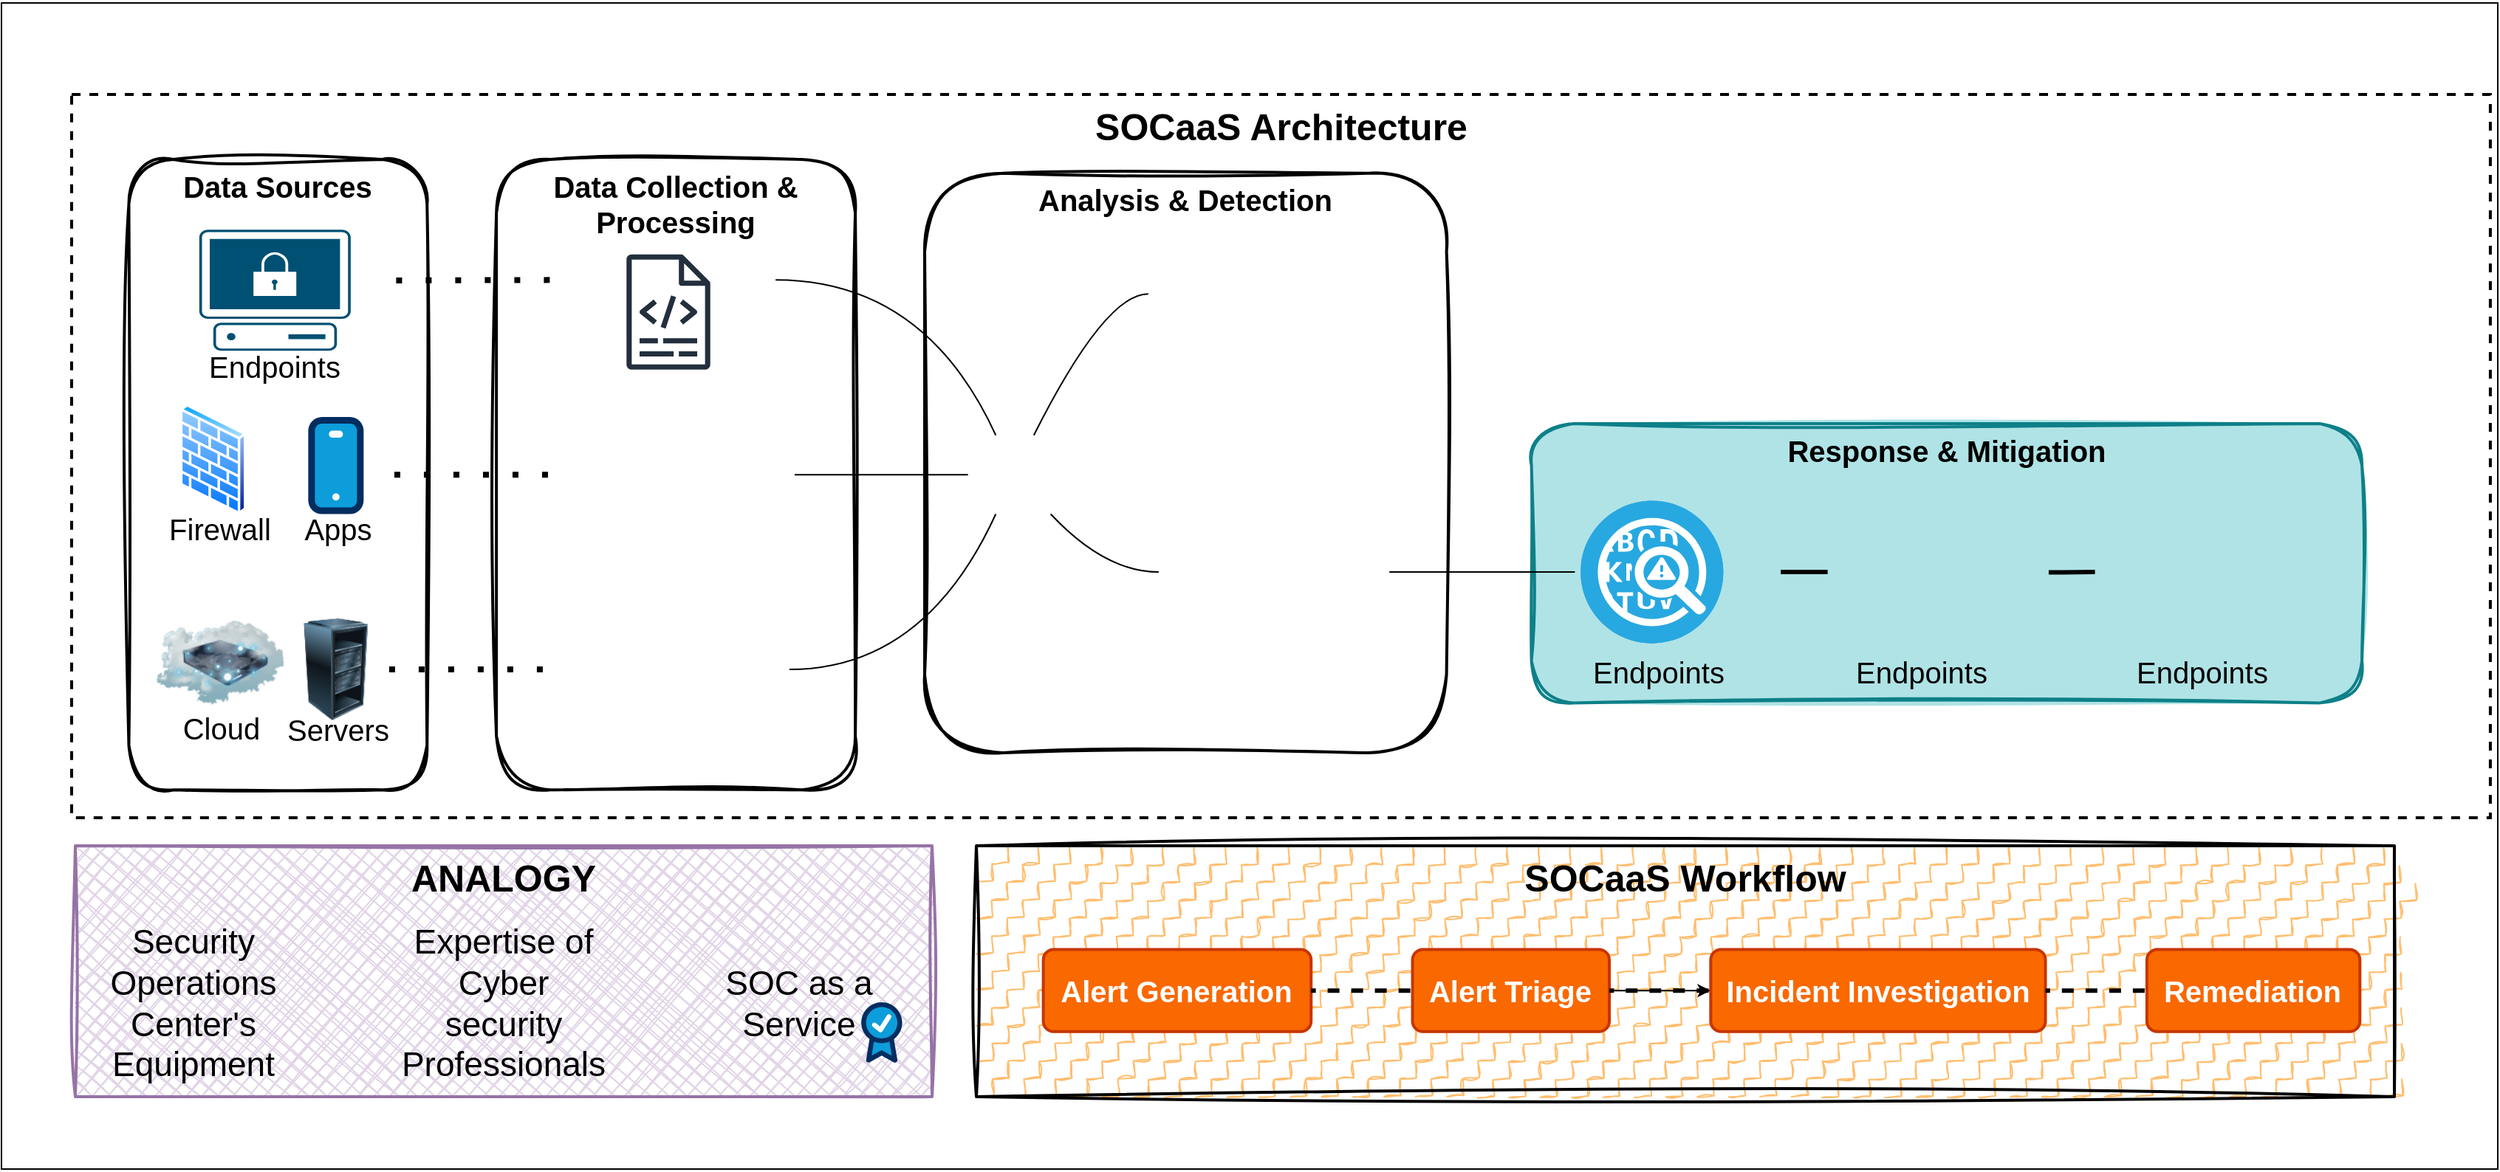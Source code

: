 <mxfile version="24.3.1" type="github">
  <diagram name="Page-1" id="cbZRXVq0jJMvsxt9PghF">
    <mxGraphModel dx="1036" dy="1666" grid="1" gridSize="10" guides="1" tooltips="1" connect="1" arrows="1" fold="1" page="1" pageScale="1" pageWidth="850" pageHeight="1100" math="0" shadow="0">
      <root>
        <mxCell id="0" />
        <mxCell id="1" parent="0" />
        <mxCell id="-EzBxJtzp6bJIT8DUPtm-1" value="" style="rounded=0;whiteSpace=wrap;html=1;fontSize=20;" vertex="1" parent="1">
          <mxGeometry width="1690" height="790" as="geometry" />
        </mxCell>
        <mxCell id="XcT4s9lWVpxsg88r7cg1-38" value="SOCaaS Architecture" style="whiteSpace=wrap;strokeWidth=2;verticalAlign=top;fontSize=25;dashed=1;fontStyle=1;fillStyle=solid;" parent="1" vertex="1">
          <mxGeometry x="47.5" y="62" width="1637.46" height="490" as="geometry" />
        </mxCell>
        <mxCell id="XcT4s9lWVpxsg88r7cg1-39" value="Logs" style="rounded=1;absoluteArcSize=1;arcSize=14;whiteSpace=wrap;strokeWidth=2;fontSize=20;" parent="XcT4s9lWVpxsg88r7cg1-38" vertex="1">
          <mxGeometry x="110.334" y="98.942" width="58.688" height="53.397" as="geometry" />
        </mxCell>
        <mxCell id="XcT4s9lWVpxsg88r7cg1-40" value="Data Sources" style="whiteSpace=wrap;strokeWidth=2;verticalAlign=top;fontSize=20;rounded=1;sketch=1;curveFitting=1;jiggle=2;shadow=0;glass=0;fontStyle=1" parent="XcT4s9lWVpxsg88r7cg1-38" vertex="1">
          <mxGeometry x="38.734" y="43.974" width="201.888" height="427.179" as="geometry" />
        </mxCell>
        <mxCell id="XcT4s9lWVpxsg88r7cg1-41" value="Log Collectors" style="rounded=1;absoluteArcSize=1;arcSize=14;whiteSpace=wrap;strokeWidth=2;fontSize=20;" parent="XcT4s9lWVpxsg88r7cg1-38" vertex="1">
          <mxGeometry x="339.219" y="98.942" width="137.331" height="53.397" as="geometry" />
        </mxCell>
        <mxCell id="XcT4s9lWVpxsg88r7cg1-43" value="Network Sensors" style="rounded=1;absoluteArcSize=1;arcSize=14;whiteSpace=wrap;strokeWidth=2;fontSize=20;" parent="XcT4s9lWVpxsg88r7cg1-38" vertex="1">
          <mxGeometry x="328.655" y="230.865" width="160.806" height="53.397" as="geometry" />
        </mxCell>
        <mxCell id="XcT4s9lWVpxsg88r7cg1-45" value="Endpoint Agents" style="rounded=1;absoluteArcSize=1;arcSize=14;whiteSpace=wrap;strokeWidth=2;fontSize=20;" parent="XcT4s9lWVpxsg88r7cg1-38" vertex="1">
          <mxGeometry x="331.002" y="362.788" width="154.937" height="53.397" as="geometry" />
        </mxCell>
        <mxCell id="XcT4s9lWVpxsg88r7cg1-46" value="SIEM" style="rounded=1;absoluteArcSize=1;arcSize=14;whiteSpace=wrap;strokeWidth=2;fontSize=20;" parent="XcT4s9lWVpxsg88r7cg1-38" vertex="1">
          <mxGeometry x="606.837" y="230.865" width="63.383" height="53.397" as="geometry" />
        </mxCell>
        <mxCell id="XcT4s9lWVpxsg88r7cg1-47" value="Threat Intelligence" style="rounded=1;absoluteArcSize=1;arcSize=14;whiteSpace=wrap;strokeWidth=2;fontSize=20;" parent="XcT4s9lWVpxsg88r7cg1-38" vertex="1">
          <mxGeometry x="728.909" y="108.365" width="172.544" height="53.397" as="geometry" />
        </mxCell>
        <mxCell id="XcT4s9lWVpxsg88r7cg1-48" value="Analytics Engine" style="rounded=1;absoluteArcSize=1;arcSize=14;whiteSpace=wrap;strokeWidth=2;fontSize=20;" parent="XcT4s9lWVpxsg88r7cg1-38" vertex="1">
          <mxGeometry x="735.952" y="296.827" width="156.111" height="53.397" as="geometry" />
        </mxCell>
        <mxCell id="XcT4s9lWVpxsg88r7cg1-49" value="Playbooks" style="rounded=1;absoluteArcSize=1;arcSize=14;whiteSpace=wrap;strokeWidth=2;fontSize=20;" parent="XcT4s9lWVpxsg88r7cg1-38" vertex="1">
          <mxGeometry x="1017.656" y="296.827" width="104.465" height="53.397" as="geometry" />
        </mxCell>
        <mxCell id="XcT4s9lWVpxsg88r7cg1-50" value="Orchestration" style="rounded=1;absoluteArcSize=1;arcSize=14;whiteSpace=wrap;strokeWidth=2;fontSize=20;" parent="XcT4s9lWVpxsg88r7cg1-38" vertex="1">
          <mxGeometry x="1180.809" y="296.827" width="130.288" height="53.397" as="geometry" />
        </mxCell>
        <mxCell id="XcT4s9lWVpxsg88r7cg1-51" value="Response Tools" style="rounded=1;absoluteArcSize=1;arcSize=14;whiteSpace=wrap;strokeWidth=2;fontSize=20;" parent="XcT4s9lWVpxsg88r7cg1-38" vertex="1">
          <mxGeometry x="1369.786" y="296.827" width="151.416" height="53.397" as="geometry" />
        </mxCell>
        <mxCell id="XcT4s9lWVpxsg88r7cg1-52" value="Data Collection &amp; Processing" style="whiteSpace=wrap;strokeWidth=2;verticalAlign=top;fontSize=20;rounded=1;sketch=1;curveFitting=1;jiggle=2;shadow=0;glass=0;fontStyle=1" parent="XcT4s9lWVpxsg88r7cg1-38" vertex="1">
          <mxGeometry x="287.573" y="43.974" width="242.97" height="427.179" as="geometry" />
        </mxCell>
        <mxCell id="XcT4s9lWVpxsg88r7cg1-53" value="Analysis &amp; Detection" style="whiteSpace=wrap;strokeWidth=2;verticalAlign=top;fontSize=20;rounded=1;sketch=1;curveFitting=1;jiggle=2;shadow=0;glass=0;fontStyle=1" parent="XcT4s9lWVpxsg88r7cg1-38" vertex="1">
          <mxGeometry x="577.493" y="53.397" width="353.304" height="392.628" as="geometry" />
        </mxCell>
        <mxCell id="XcT4s9lWVpxsg88r7cg1-54" value="Response &amp; Mitigation" style="whiteSpace=wrap;strokeWidth=2;verticalAlign=top;fontSize=20;rounded=1;sketch=1;curveFitting=1;jiggle=2;shadow=0;glass=0;fontStyle=1;fillColor=#b0e3e6;strokeColor=#0e8088;fillStyle=solid;gradientColor=none;" parent="XcT4s9lWVpxsg88r7cg1-38" vertex="1">
          <mxGeometry x="988.31" y="223" width="562.23" height="189.19" as="geometry" />
        </mxCell>
        <mxCell id="XcT4s9lWVpxsg88r7cg1-55" value="" style="curved=0;startArrow=none;endArrow=none;entryX=0.004;entryY=0.5;rounded=1;fontSize=20;strokeWidth=4;dashed=1;dashPattern=1 4;flowAnimation=1;" parent="XcT4s9lWVpxsg88r7cg1-38" target="XcT4s9lWVpxsg88r7cg1-41" edge="1">
          <mxGeometry relative="1" as="geometry">
            <Array as="points" />
            <mxPoint x="212.5" y="126" as="sourcePoint" />
          </mxGeometry>
        </mxCell>
        <mxCell id="XcT4s9lWVpxsg88r7cg1-56" value="" style="curved=0;startArrow=none;endArrow=none;exitX=0.998;exitY=0.5;entryX=-0.002;entryY=0.5;rounded=1;fontSize=20;strokeWidth=4;dashed=1;dashPattern=1 4;flowAnimation=1;" parent="XcT4s9lWVpxsg88r7cg1-38" target="XcT4s9lWVpxsg88r7cg1-43" edge="1">
          <mxGeometry relative="1" as="geometry">
            <Array as="points" />
            <mxPoint x="211.278" y="257.564" as="sourcePoint" />
          </mxGeometry>
        </mxCell>
        <mxCell id="XcT4s9lWVpxsg88r7cg1-57" value="" style="curved=0;startArrow=none;endArrow=none;exitX=1.001;exitY=0.5;entryX=-0.001;entryY=0.5;rounded=1;fontSize=20;strokeWidth=4;dashed=1;dashPattern=1 4;flowAnimation=1;" parent="XcT4s9lWVpxsg88r7cg1-38" target="XcT4s9lWVpxsg88r7cg1-45" edge="1">
          <mxGeometry relative="1" as="geometry">
            <Array as="points" />
            <mxPoint x="207.757" y="389.487" as="sourcePoint" />
          </mxGeometry>
        </mxCell>
        <mxCell id="XcT4s9lWVpxsg88r7cg1-58" value="" style="curved=1;startArrow=none;endArrow=none;exitX=1.006;exitY=0.5;entryX=0.297;entryY=0;rounded=0;fontSize=20;" parent="XcT4s9lWVpxsg88r7cg1-38" source="XcT4s9lWVpxsg88r7cg1-41" target="XcT4s9lWVpxsg88r7cg1-46" edge="1">
          <mxGeometry relative="1" as="geometry">
            <Array as="points">
              <mxPoint x="577.493" y="125.641" />
            </Array>
          </mxGeometry>
        </mxCell>
        <mxCell id="XcT4s9lWVpxsg88r7cg1-59" value="" style="curved=1;startArrow=none;endArrow=none;exitX=0.997;exitY=0.5;entryX=-0.009;entryY=0.5;rounded=0;fontSize=20;" parent="XcT4s9lWVpxsg88r7cg1-38" source="XcT4s9lWVpxsg88r7cg1-43" target="XcT4s9lWVpxsg88r7cg1-46" edge="1">
          <mxGeometry relative="1" as="geometry">
            <Array as="points" />
          </mxGeometry>
        </mxCell>
        <mxCell id="XcT4s9lWVpxsg88r7cg1-60" value="" style="curved=1;startArrow=none;endArrow=none;exitX=1.003;exitY=0.5;entryX=0.297;entryY=1;rounded=0;fontSize=20;" parent="XcT4s9lWVpxsg88r7cg1-38" source="XcT4s9lWVpxsg88r7cg1-45" target="XcT4s9lWVpxsg88r7cg1-46" edge="1">
          <mxGeometry relative="1" as="geometry">
            <Array as="points">
              <mxPoint x="577.493" y="389.487" />
            </Array>
          </mxGeometry>
        </mxCell>
        <mxCell id="XcT4s9lWVpxsg88r7cg1-61" value="" style="curved=1;startArrow=none;endArrow=none;exitX=0.703;exitY=0;entryX=-0.002;entryY=0.5;rounded=0;fontSize=20;" parent="XcT4s9lWVpxsg88r7cg1-38" source="XcT4s9lWVpxsg88r7cg1-46" target="XcT4s9lWVpxsg88r7cg1-47" edge="1">
          <mxGeometry relative="1" as="geometry">
            <Array as="points">
              <mxPoint x="699.565" y="135.064" />
            </Array>
          </mxGeometry>
        </mxCell>
        <mxCell id="XcT4s9lWVpxsg88r7cg1-62" value="" style="curved=1;startArrow=none;endArrow=none;exitX=0.883;exitY=1;entryX=0.003;entryY=0.5;rounded=0;fontSize=20;" parent="XcT4s9lWVpxsg88r7cg1-38" source="XcT4s9lWVpxsg88r7cg1-46" target="XcT4s9lWVpxsg88r7cg1-48" edge="1">
          <mxGeometry relative="1" as="geometry">
            <Array as="points">
              <mxPoint x="699.565" y="323.526" />
            </Array>
          </mxGeometry>
        </mxCell>
        <mxCell id="XcT4s9lWVpxsg88r7cg1-63" value="" style="curved=1;startArrow=none;endArrow=none;exitX=1.005;exitY=0.5;entryX=0.003;entryY=0.5;rounded=0;fontSize=20;" parent="XcT4s9lWVpxsg88r7cg1-38" source="XcT4s9lWVpxsg88r7cg1-48" target="XcT4s9lWVpxsg88r7cg1-49" edge="1">
          <mxGeometry relative="1" as="geometry">
            <Array as="points" />
          </mxGeometry>
        </mxCell>
        <mxCell id="XcT4s9lWVpxsg88r7cg1-64" value="" style="curved=1;startArrow=none;endArrow=none;exitX=1.001;exitY=0.5;entryX=0.001;entryY=0.5;rounded=0;fontSize=20;strokeWidth=3;flowAnimation=1;dashed=1;dashPattern=12 12;" parent="XcT4s9lWVpxsg88r7cg1-38" edge="1">
          <mxGeometry relative="1" as="geometry">
            <Array as="points" />
            <mxPoint x="1130.121" y="323.526" as="sourcePoint" />
            <mxPoint x="1188.809" y="323.526" as="targetPoint" />
          </mxGeometry>
        </mxCell>
        <mxCell id="XcT4s9lWVpxsg88r7cg1-65" value="" style="curved=1;startArrow=none;endArrow=none;entryX=0.001;entryY=0.5;rounded=0;fontSize=20;strokeWidth=3;flowAnimation=1;dashed=1;dashPattern=12 12;" parent="XcT4s9lWVpxsg88r7cg1-38" target="XcT4s9lWVpxsg88r7cg1-51" edge="1">
          <mxGeometry relative="1" as="geometry">
            <Array as="points" />
            <mxPoint x="1311.5" y="324" as="sourcePoint" />
          </mxGeometry>
        </mxCell>
        <mxCell id="-EzBxJtzp6bJIT8DUPtm-21" value="" style="shape=image;verticalLabelPosition=bottom;labelBackgroundColor=default;verticalAlign=top;aspect=fixed;imageAspect=0;image=https://www.cybervie.com/wp-content/uploads/2018/08/gif-cyberlogo.gif;" vertex="1" parent="XcT4s9lWVpxsg88r7cg1-38">
          <mxGeometry x="-47.5" y="-63.03" width="197.68" height="71" as="geometry" />
        </mxCell>
        <mxCell id="-EzBxJtzp6bJIT8DUPtm-22" value="" style="shape=image;verticalLabelPosition=bottom;labelBackgroundColor=default;verticalAlign=top;aspect=fixed;imageAspect=0;image=https://static.vecteezy.com/system/resources/thumbnails/002/855/165/small/minimalist-social-media-icons-like-comment-share-and-save-icons-social-media-flat-icon-vector.jpg;clipPath=inset(17.71% 9.67% 21.88% 9%);" vertex="1" parent="XcT4s9lWVpxsg88r7cg1-38">
          <mxGeometry x="1448" y="-53" width="187.46" height="44.56" as="geometry" />
        </mxCell>
        <mxCell id="-EzBxJtzp6bJIT8DUPtm-27" value="" style="sketch=0;outlineConnect=0;fontColor=#232F3E;gradientColor=none;fillColor=#232F3D;strokeColor=none;dashed=0;verticalLabelPosition=bottom;verticalAlign=top;align=center;html=1;fontSize=12;fontStyle=0;aspect=fixed;pointerEvents=1;shape=mxgraph.aws4.logs;" vertex="1" parent="XcT4s9lWVpxsg88r7cg1-38">
          <mxGeometry x="375.5" y="108.37" width="57" height="78" as="geometry" />
        </mxCell>
        <mxCell id="-EzBxJtzp6bJIT8DUPtm-28" value="" style="points=[[0.02,0.015,0],[0.5,0,0],[0.98,0.015,0],[1,0.38,0],[0.895,0.98,0],[0.5,1,0],[0.105,0.98,0],[0,0.38,0]];verticalLabelPosition=bottom;sketch=0;html=1;verticalAlign=top;aspect=fixed;align=center;pointerEvents=1;shape=mxgraph.cisco19.secure_endpoint_pc;fillColor=#005073;strokeColor=none;" vertex="1" parent="XcT4s9lWVpxsg88r7cg1-38">
          <mxGeometry x="86.43" y="91.64" width="102.5" height="82" as="geometry" />
        </mxCell>
        <mxCell id="-EzBxJtzp6bJIT8DUPtm-29" value="Endpoints" style="text;html=1;align=center;verticalAlign=middle;whiteSpace=wrap;rounded=0;fontSize=20;" vertex="1" parent="XcT4s9lWVpxsg88r7cg1-38">
          <mxGeometry x="77.68" y="173.64" width="120" height="20" as="geometry" />
        </mxCell>
        <mxCell id="-EzBxJtzp6bJIT8DUPtm-31" value="" style="verticalLabelPosition=bottom;aspect=fixed;html=1;shape=mxgraph.salesforce.apps;" vertex="1" parent="XcT4s9lWVpxsg88r7cg1-38">
          <mxGeometry x="160.18" y="218.47" width="37.5" height="65.79" as="geometry" />
        </mxCell>
        <mxCell id="-EzBxJtzp6bJIT8DUPtm-32" value="Apps" style="text;html=1;align=center;verticalAlign=middle;whiteSpace=wrap;rounded=0;fontSize=20;" vertex="1" parent="XcT4s9lWVpxsg88r7cg1-38">
          <mxGeometry x="120.62" y="284.26" width="120" height="20" as="geometry" />
        </mxCell>
        <mxCell id="-EzBxJtzp6bJIT8DUPtm-33" value="" style="image;aspect=fixed;perimeter=ellipsePerimeter;html=1;align=center;shadow=0;dashed=0;spacingTop=3;image=img/lib/active_directory/firewall.svg;" vertex="1" parent="XcT4s9lWVpxsg88r7cg1-38">
          <mxGeometry x="72.87" y="209.5" width="45.75" height="75" as="geometry" />
        </mxCell>
        <mxCell id="-EzBxJtzp6bJIT8DUPtm-34" value="Firewall" style="text;html=1;align=center;verticalAlign=middle;whiteSpace=wrap;rounded=0;fontSize=20;" vertex="1" parent="XcT4s9lWVpxsg88r7cg1-38">
          <mxGeometry x="40.74" y="284.26" width="120" height="20" as="geometry" />
        </mxCell>
        <mxCell id="-EzBxJtzp6bJIT8DUPtm-36" value="" style="image;html=1;image=img/lib/clip_art/computers/Server_Rack_Partial_128x128.png" vertex="1" parent="XcT4s9lWVpxsg88r7cg1-38">
          <mxGeometry x="143.39" y="354.74" width="71.07" height="69.49" as="geometry" />
        </mxCell>
        <mxCell id="-EzBxJtzp6bJIT8DUPtm-39" value="" style="image;html=1;image=img/lib/clip_art/networking/Cloud_Storage_128x128.png" vertex="1" parent="XcT4s9lWVpxsg88r7cg1-38">
          <mxGeometry x="57.36" y="340.5" width="86.76" height="88.99" as="geometry" />
        </mxCell>
        <mxCell id="-EzBxJtzp6bJIT8DUPtm-40" value="Cloud" style="text;html=1;align=center;verticalAlign=middle;whiteSpace=wrap;rounded=0;fontSize=20;" vertex="1" parent="XcT4s9lWVpxsg88r7cg1-38">
          <mxGeometry x="41.18" y="419.19" width="120" height="20" as="geometry" />
        </mxCell>
        <mxCell id="-EzBxJtzp6bJIT8DUPtm-41" value="Servers" style="text;html=1;align=center;verticalAlign=middle;whiteSpace=wrap;rounded=0;fontSize=20;" vertex="1" parent="XcT4s9lWVpxsg88r7cg1-38">
          <mxGeometry x="120.62" y="420.19" width="120" height="20" as="geometry" />
        </mxCell>
        <mxCell id="-EzBxJtzp6bJIT8DUPtm-42" value="" style="shape=image;html=1;verticalAlign=top;verticalLabelPosition=bottom;labelBackgroundColor=#ffffff;imageAspect=0;aspect=fixed;image=https://cdn1.iconfinder.com/data/icons/seo-and-web-development-6/32/development_mobile_optimization_seo_iOS_response_time_stopwatch-128.png" vertex="1" parent="XcT4s9lWVpxsg88r7cg1-38">
          <mxGeometry x="1202.5" y="273.42" width="100.22" height="100.22" as="geometry" />
        </mxCell>
        <mxCell id="-EzBxJtzp6bJIT8DUPtm-43" value="" style="shape=image;html=1;verticalAlign=top;verticalLabelPosition=bottom;labelBackgroundColor=#ffffff;imageAspect=0;aspect=fixed;image=https://cdn0.iconfinder.com/data/icons/coronavirus-disease-metaphoricon/128/virus-protection-shield-prevention-128.png" vertex="1" parent="XcT4s9lWVpxsg88r7cg1-38">
          <mxGeometry x="1372.5" y="259.53" width="128" height="128" as="geometry" />
        </mxCell>
        <mxCell id="-EzBxJtzp6bJIT8DUPtm-44" value="" style="fillColor=#28A8E0;verticalLabelPosition=bottom;sketch=0;html=1;strokeColor=#ffffff;verticalAlign=top;align=center;points=[[0.145,0.145,0],[0.5,0,0],[0.855,0.145,0],[1,0.5,0],[0.855,0.855,0],[0.5,1,0],[0.145,0.855,0],[0,0.5,0]];pointerEvents=1;shape=mxgraph.cisco_safe.compositeIcon;bgIcon=ellipse;resIcon=mxgraph.cisco_safe.capability.anomaly_detection;" vertex="1" parent="XcT4s9lWVpxsg88r7cg1-38">
          <mxGeometry x="1021.6" y="275.24" width="96.58" height="96.58" as="geometry" />
        </mxCell>
        <mxCell id="-EzBxJtzp6bJIT8DUPtm-88" value="Endpoints" style="text;html=1;align=center;verticalAlign=middle;whiteSpace=wrap;rounded=0;fontSize=20;" vertex="1" parent="XcT4s9lWVpxsg88r7cg1-38">
          <mxGeometry x="1014.89" y="380.53" width="120" height="20" as="geometry" />
        </mxCell>
        <mxCell id="-EzBxJtzp6bJIT8DUPtm-89" value="Endpoints" style="text;html=1;align=center;verticalAlign=middle;whiteSpace=wrap;rounded=0;fontSize=20;" vertex="1" parent="XcT4s9lWVpxsg88r7cg1-38">
          <mxGeometry x="1192.5" y="380.53" width="120" height="20" as="geometry" />
        </mxCell>
        <mxCell id="-EzBxJtzp6bJIT8DUPtm-90" value="Endpoints" style="text;html=1;align=center;verticalAlign=middle;whiteSpace=wrap;rounded=0;fontSize=20;" vertex="1" parent="XcT4s9lWVpxsg88r7cg1-38">
          <mxGeometry x="1382.5" y="380.53" width="120" height="20" as="geometry" />
        </mxCell>
        <mxCell id="XcT4s9lWVpxsg88r7cg1-66" value="SOCaaS Workflow" style="whiteSpace=wrap;strokeWidth=2;verticalAlign=top;fontSize=25;fontStyle=1;fillStyle=zigzag-line;fillColor=#ffbe6f;shadow=0;sketch=1;curveFitting=1;jiggle=2;" parent="1" vertex="1">
          <mxGeometry x="660" y="571" width="960" height="170" as="geometry" />
        </mxCell>
        <mxCell id="XcT4s9lWVpxsg88r7cg1-67" value="Alert Generation" style="rounded=1;absoluteArcSize=1;arcSize=14;whiteSpace=wrap;strokeWidth=2;fontSize=20;fontStyle=1;fillColor=#fa6800;fontColor=#ffffff;strokeColor=#C73500;labelBorderColor=none;" parent="XcT4s9lWVpxsg88r7cg1-66" vertex="1">
          <mxGeometry x="45.322" y="70.288" width="181.288" height="55.577" as="geometry" />
        </mxCell>
        <mxCell id="-EzBxJtzp6bJIT8DUPtm-19" value="" style="edgeStyle=orthogonalEdgeStyle;rounded=0;orthogonalLoop=1;jettySize=auto;html=1;" edge="1" parent="XcT4s9lWVpxsg88r7cg1-66" source="XcT4s9lWVpxsg88r7cg1-68" target="XcT4s9lWVpxsg88r7cg1-69">
          <mxGeometry relative="1" as="geometry" />
        </mxCell>
        <mxCell id="XcT4s9lWVpxsg88r7cg1-68" value="Alert Triage" style="rounded=1;absoluteArcSize=1;arcSize=14;whiteSpace=wrap;strokeWidth=2;fontSize=20;fontStyle=1;fillColor=#fa6800;fontColor=#ffffff;strokeColor=#C73500;labelBorderColor=none;" parent="XcT4s9lWVpxsg88r7cg1-66" vertex="1">
          <mxGeometry x="295.279" y="70.288" width="133.219" height="55.577" as="geometry" />
        </mxCell>
        <mxCell id="XcT4s9lWVpxsg88r7cg1-69" value="Incident Investigation" style="rounded=1;absoluteArcSize=1;arcSize=14;whiteSpace=wrap;strokeWidth=2;fontSize=20;fontStyle=1;fillColor=#fa6800;fontColor=#ffffff;strokeColor=#C73500;labelBorderColor=none;" parent="XcT4s9lWVpxsg88r7cg1-66" vertex="1">
          <mxGeometry x="497.167" y="70.288" width="226.609" height="55.577" as="geometry" />
        </mxCell>
        <mxCell id="XcT4s9lWVpxsg88r7cg1-70" value="Remediation" style="rounded=1;absoluteArcSize=1;arcSize=14;whiteSpace=wrap;strokeWidth=2;fontSize=20;fontStyle=1;fillColor=#fa6800;fontColor=#ffffff;strokeColor=#C73500;labelBorderColor=none;" parent="XcT4s9lWVpxsg88r7cg1-66" vertex="1">
          <mxGeometry x="792.446" y="70.288" width="144.206" height="55.577" as="geometry" />
        </mxCell>
        <mxCell id="XcT4s9lWVpxsg88r7cg1-71" value="" style="startArrow=none;endArrow=none;exitX=0.996;exitY=0.5;rounded=0;fontSize=20;entryX=0;entryY=0.5;entryDx=0;entryDy=0;flowAnimation=1;strokeWidth=3;" parent="XcT4s9lWVpxsg88r7cg1-66" source="XcT4s9lWVpxsg88r7cg1-67" target="XcT4s9lWVpxsg88r7cg1-68" edge="1">
          <mxGeometry relative="1" as="geometry">
            <mxPoint x="270" y="98" as="targetPoint" />
          </mxGeometry>
        </mxCell>
        <mxCell id="XcT4s9lWVpxsg88r7cg1-72" value="" style="curved=1;startArrow=none;endArrow=none;exitX=0.996;exitY=0.5;entryX=-0.002;entryY=0.5;rounded=0;fontSize=20;strokeWidth=3;flowAnimation=1;" parent="XcT4s9lWVpxsg88r7cg1-66" source="XcT4s9lWVpxsg88r7cg1-68" target="XcT4s9lWVpxsg88r7cg1-69" edge="1">
          <mxGeometry relative="1" as="geometry">
            <Array as="points" />
          </mxGeometry>
        </mxCell>
        <mxCell id="XcT4s9lWVpxsg88r7cg1-73" value="" style="curved=1;startArrow=none;endArrow=none;exitX=1;exitY=0.5;entryX=0;entryY=0.5;rounded=0;fontSize=20;strokeWidth=3;flowAnimation=1;" parent="XcT4s9lWVpxsg88r7cg1-66" source="XcT4s9lWVpxsg88r7cg1-69" target="XcT4s9lWVpxsg88r7cg1-70" edge="1">
          <mxGeometry relative="1" as="geometry">
            <Array as="points" />
          </mxGeometry>
        </mxCell>
        <mxCell id="-EzBxJtzp6bJIT8DUPtm-4" value="ANALOGY" style="whiteSpace=wrap;strokeWidth=2;verticalAlign=top;fontSize=25;fontStyle=1;sketch=1;curveFitting=1;jiggle=2;fillColor=#e1d5e7;strokeColor=#9673a6;fillStyle=cross-hatch;" vertex="1" parent="1">
          <mxGeometry x="50" y="571" width="580" height="170" as="geometry" />
        </mxCell>
        <mxCell id="-EzBxJtzp6bJIT8DUPtm-14" value="&lt;div style=&quot;font-size: 23px;&quot; align=&quot;center&quot;&gt;&lt;font style=&quot;font-size: 23px;&quot;&gt;Security Operations Center&#39;s Equipment&lt;br&gt;&lt;/font&gt;&lt;/div&gt;" style="text;html=1;align=center;verticalAlign=middle;whiteSpace=wrap;rounded=0;fontSize=20;" vertex="1" parent="1">
          <mxGeometry x="70" y="623" width="120" height="110" as="geometry" />
        </mxCell>
        <mxCell id="-EzBxJtzp6bJIT8DUPtm-15" value="&lt;div style=&quot;font-size: 23px;&quot; align=&quot;center&quot;&gt;Expertise of Cyber security Professionals&lt;font style=&quot;font-size: 23px;&quot;&gt;&lt;br&gt;&lt;/font&gt;&lt;/div&gt;" style="text;html=1;align=center;verticalAlign=middle;whiteSpace=wrap;rounded=0;fontSize=20;" vertex="1" parent="1">
          <mxGeometry x="280" y="623" width="120" height="110" as="geometry" />
        </mxCell>
        <mxCell id="-EzBxJtzp6bJIT8DUPtm-16" value="&lt;div style=&quot;font-size: 23px;&quot; align=&quot;center&quot;&gt;SOC as a Service&lt;font style=&quot;font-size: 23px;&quot;&gt;&lt;br&gt;&lt;/font&gt;&lt;/div&gt;" style="text;html=1;align=center;verticalAlign=middle;whiteSpace=wrap;rounded=0;fontSize=20;" vertex="1" parent="1">
          <mxGeometry x="480" y="623" width="120" height="110" as="geometry" />
        </mxCell>
        <mxCell id="-EzBxJtzp6bJIT8DUPtm-17" value="" style="shape=image;html=1;verticalAlign=top;verticalLabelPosition=bottom;labelBackgroundColor=#ffffff;imageAspect=0;aspect=fixed;image=https://cdn0.iconfinder.com/data/icons/bold-purple-free-samples/32/Add_Circle_Plus_Download-128.png" vertex="1" parent="1">
          <mxGeometry x="210" y="655" width="49.5" height="49.5" as="geometry" />
        </mxCell>
        <mxCell id="-EzBxJtzp6bJIT8DUPtm-18" value="" style="shape=image;html=1;verticalAlign=top;verticalLabelPosition=bottom;labelBackgroundColor=#ffffff;imageAspect=0;aspect=fixed;image=https://cdn1.iconfinder.com/data/icons/unicons-line-vol-3/24/equal-circle-128.png" vertex="1" parent="1">
          <mxGeometry x="425" y="651" width="53.5" height="53.5" as="geometry" />
        </mxCell>
        <mxCell id="-EzBxJtzp6bJIT8DUPtm-20" value="" style="verticalLabelPosition=bottom;aspect=fixed;html=1;shape=mxgraph.salesforce.success;" vertex="1" parent="1">
          <mxGeometry x="582" y="677" width="27.88" height="41" as="geometry" />
        </mxCell>
      </root>
    </mxGraphModel>
  </diagram>
</mxfile>
